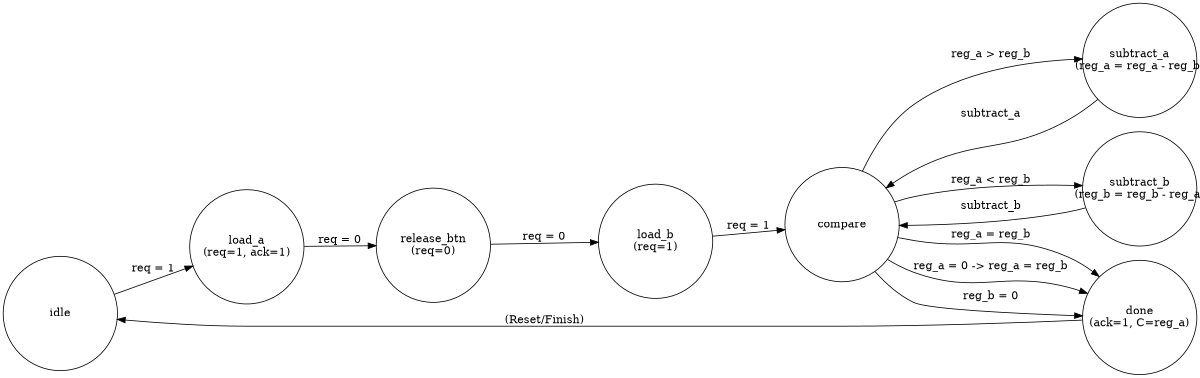 digraph GCD_FSM {
    rankdir=LR;
    size="8,5";
    node [shape = ellipse, fixedsize=true, width=2, height=2];

    idle       [label="idle"];
    load_a     [label="load_a\n(req=1, ack=1)"];
    release_btn [label="release_btn\n(req=0)"];
    load_b     [label="load_b\n(req=1)"];
    compare    [label="compare"];
    subtract_a [label="subtract_a\n(reg_a = reg_a - reg_b)"];
    subtract_b [label="subtract_b\n(reg_b = reg_b - reg_a)"];
    done       [label="done\n(ack=1, C=reg_a)"];

    idle -> load_a      [label="req = 1"];
    load_a -> release_btn [label="req = 0"];
    release_btn -> load_b [label="req = 0"];
    load_b -> compare    [label="req = 1"];

    compare -> done      [label="reg_a = reg_b"];
    compare -> done      [label="reg_a = 0 -> reg_a = reg_b"];
    compare -> done      [label="reg_b = 0"];
    compare -> subtract_a [label="reg_a > reg_b"];
    compare -> subtract_b [label="reg_a < reg_b"];

    subtract_a -> compare [label="subtract_a"];
    subtract_b -> compare [label="subtract_b"];

    done -> idle         [label="(Reset/Finish)"];
}